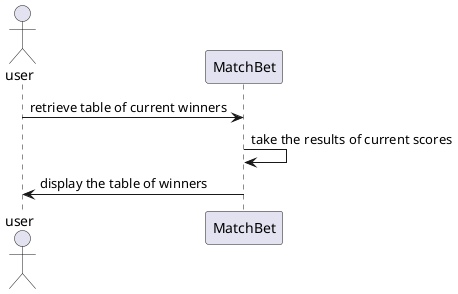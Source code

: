 @startuml
actor user as u
participant MatchBet as m
u -> m: retrieve table of current winners
m -> m: take the results of current scores
m -> u: display the table of winners
@enduml